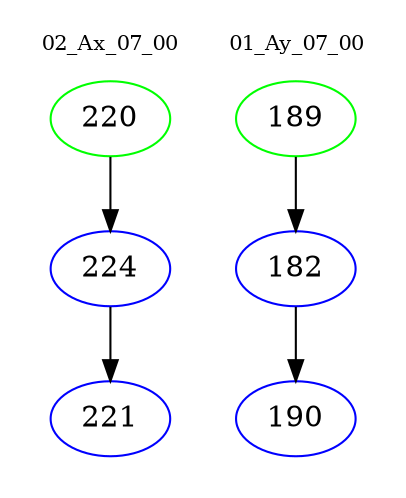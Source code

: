 digraph{
subgraph cluster_0 {
color = white
label = "02_Ax_07_00";
fontsize=10;
T0_220 [label="220", color="green"]
T0_220 -> T0_224 [color="black"]
T0_224 [label="224", color="blue"]
T0_224 -> T0_221 [color="black"]
T0_221 [label="221", color="blue"]
}
subgraph cluster_1 {
color = white
label = "01_Ay_07_00";
fontsize=10;
T1_189 [label="189", color="green"]
T1_189 -> T1_182 [color="black"]
T1_182 [label="182", color="blue"]
T1_182 -> T1_190 [color="black"]
T1_190 [label="190", color="blue"]
}
}
